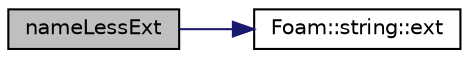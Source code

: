 digraph "nameLessExt"
{
  bgcolor="transparent";
  edge [fontname="Helvetica",fontsize="10",labelfontname="Helvetica",labelfontsize="10"];
  node [fontname="Helvetica",fontsize="10",shape=record];
  rankdir="LR";
  Node1 [label="nameLessExt",height=0.2,width=0.4,color="black", fillcolor="grey75", style="filled" fontcolor="black"];
  Node1 -> Node2 [color="midnightblue",fontsize="10",style="solid",fontname="Helvetica"];
  Node2 [label="Foam::string::ext",height=0.2,width=0.4,color="black",URL="$classFoam_1_1string.html#a949d8ddb08ad72e81d850c28f9c3abfc",tooltip="Return file name extension (part after last .) "];
}
